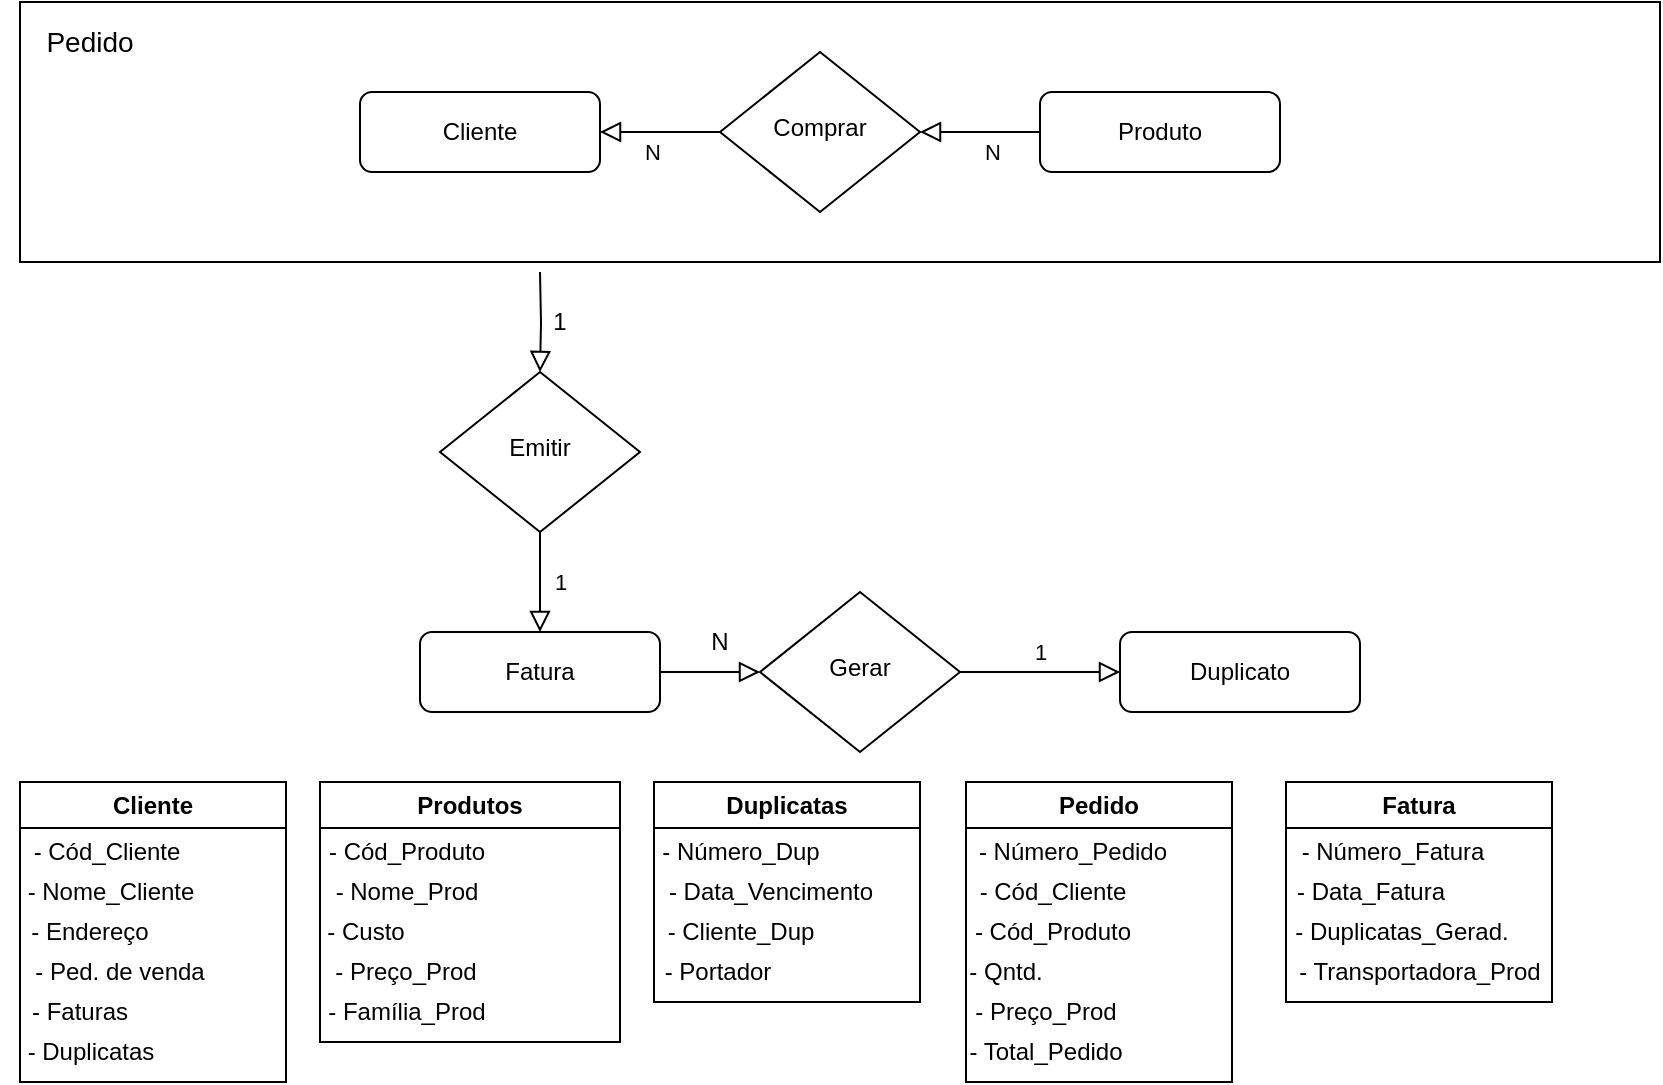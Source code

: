 <mxfile version="22.1.21" type="device">
  <diagram name="Page-1" id="T-2H2aQdHrZzVJMEs0BF">
    <mxGraphModel dx="2261" dy="836" grid="1" gridSize="10" guides="1" tooltips="1" connect="1" arrows="1" fold="1" page="1" pageScale="1" pageWidth="827" pageHeight="1169" math="0" shadow="0">
      <root>
        <mxCell id="0" />
        <mxCell id="1" parent="0" />
        <mxCell id="4Qg2N8t3_j5z-wnxJr81-1" value="" style="rounded=0;whiteSpace=wrap;html=1;" parent="1" vertex="1">
          <mxGeometry x="7" y="10" width="820" height="130" as="geometry" />
        </mxCell>
        <mxCell id="4Qg2N8t3_j5z-wnxJr81-2" value="" style="rounded=0;html=1;jettySize=auto;orthogonalLoop=1;fontSize=11;endArrow=block;endFill=0;endSize=8;strokeWidth=1;shadow=0;labelBackgroundColor=none;edgeStyle=orthogonalEdgeStyle;" parent="1" edge="1">
          <mxGeometry relative="1" as="geometry">
            <mxPoint x="670" y="720" as="targetPoint" />
          </mxGeometry>
        </mxCell>
        <mxCell id="4Qg2N8t3_j5z-wnxJr81-3" value="N" style="rounded=0;html=1;jettySize=auto;orthogonalLoop=1;fontSize=11;endArrow=block;endFill=0;endSize=8;strokeWidth=1;shadow=0;labelBackgroundColor=none;edgeStyle=orthogonalEdgeStyle;" parent="1" source="4Qg2N8t3_j5z-wnxJr81-13" target="4Qg2N8t3_j5z-wnxJr81-8" edge="1">
          <mxGeometry x="-0.2" y="10" relative="1" as="geometry">
            <mxPoint as="offset" />
          </mxGeometry>
        </mxCell>
        <mxCell id="4Qg2N8t3_j5z-wnxJr81-4" value="1" style="edgeStyle=orthogonalEdgeStyle;rounded=0;html=1;jettySize=auto;orthogonalLoop=1;fontSize=11;endArrow=block;endFill=0;endSize=8;strokeWidth=1;shadow=0;labelBackgroundColor=none;exitX=1;exitY=0.5;exitDx=0;exitDy=0;" parent="1" source="4Qg2N8t3_j5z-wnxJr81-12" target="4Qg2N8t3_j5z-wnxJr81-5" edge="1">
          <mxGeometry y="10" relative="1" as="geometry">
            <mxPoint as="offset" />
          </mxGeometry>
        </mxCell>
        <mxCell id="4Qg2N8t3_j5z-wnxJr81-5" value="Duplicato" style="rounded=1;whiteSpace=wrap;html=1;fontSize=12;glass=0;strokeWidth=1;shadow=0;" parent="1" vertex="1">
          <mxGeometry x="557" y="325" width="120" height="40" as="geometry" />
        </mxCell>
        <mxCell id="4Qg2N8t3_j5z-wnxJr81-6" value="N" style="rounded=0;html=1;jettySize=auto;orthogonalLoop=1;fontSize=11;endArrow=block;endFill=0;endSize=8;strokeWidth=1;shadow=0;labelBackgroundColor=none;edgeStyle=orthogonalEdgeStyle;" parent="1" source="4Qg2N8t3_j5z-wnxJr81-8" target="4Qg2N8t3_j5z-wnxJr81-9" edge="1">
          <mxGeometry x="0.143" y="10" relative="1" as="geometry">
            <mxPoint as="offset" />
          </mxGeometry>
        </mxCell>
        <mxCell id="4Qg2N8t3_j5z-wnxJr81-7" value="1" style="edgeStyle=orthogonalEdgeStyle;rounded=0;html=1;jettySize=auto;orthogonalLoop=1;fontSize=11;endArrow=block;endFill=0;endSize=8;strokeWidth=1;shadow=0;labelBackgroundColor=none;" parent="1" source="4Qg2N8t3_j5z-wnxJr81-16" target="4Qg2N8t3_j5z-wnxJr81-10" edge="1">
          <mxGeometry y="10" relative="1" as="geometry">
            <mxPoint as="offset" />
            <mxPoint x="267" y="145" as="sourcePoint" />
          </mxGeometry>
        </mxCell>
        <mxCell id="4Qg2N8t3_j5z-wnxJr81-8" value="Comprar" style="rhombus;whiteSpace=wrap;html=1;shadow=0;fontFamily=Helvetica;fontSize=12;align=center;strokeWidth=1;spacing=6;spacingTop=-4;" parent="1" vertex="1">
          <mxGeometry x="357" y="35" width="100" height="80" as="geometry" />
        </mxCell>
        <mxCell id="4Qg2N8t3_j5z-wnxJr81-9" value="Cliente" style="rounded=1;whiteSpace=wrap;html=1;fontSize=12;glass=0;strokeWidth=1;shadow=0;" parent="1" vertex="1">
          <mxGeometry x="177" y="55" width="120" height="40" as="geometry" />
        </mxCell>
        <mxCell id="4Qg2N8t3_j5z-wnxJr81-10" value="Fatura" style="rounded=1;whiteSpace=wrap;html=1;fontSize=12;glass=0;strokeWidth=1;shadow=0;" parent="1" vertex="1">
          <mxGeometry x="207" y="325" width="120" height="40" as="geometry" />
        </mxCell>
        <mxCell id="4Qg2N8t3_j5z-wnxJr81-11" value="" style="edgeStyle=orthogonalEdgeStyle;rounded=0;html=1;jettySize=auto;orthogonalLoop=1;fontSize=11;endArrow=block;endFill=0;endSize=8;strokeWidth=1;shadow=0;labelBackgroundColor=none;exitX=1;exitY=0.5;exitDx=0;exitDy=0;" parent="1" source="4Qg2N8t3_j5z-wnxJr81-10" target="4Qg2N8t3_j5z-wnxJr81-12" edge="1">
          <mxGeometry y="10" relative="1" as="geometry">
            <mxPoint as="offset" />
            <mxPoint x="337" y="245" as="sourcePoint" />
            <mxPoint x="487" y="245" as="targetPoint" />
          </mxGeometry>
        </mxCell>
        <mxCell id="4Qg2N8t3_j5z-wnxJr81-12" value="Gerar" style="rhombus;whiteSpace=wrap;html=1;shadow=0;fontFamily=Helvetica;fontSize=12;align=center;strokeWidth=1;spacing=6;spacingTop=-4;" parent="1" vertex="1">
          <mxGeometry x="377" y="305" width="100" height="80" as="geometry" />
        </mxCell>
        <mxCell id="4Qg2N8t3_j5z-wnxJr81-13" value="Produto" style="rounded=1;whiteSpace=wrap;html=1;fontSize=12;glass=0;strokeWidth=1;shadow=0;" parent="1" vertex="1">
          <mxGeometry x="517" y="55" width="120" height="40" as="geometry" />
        </mxCell>
        <mxCell id="4Qg2N8t3_j5z-wnxJr81-14" value="&lt;font style=&quot;font-size: 14px;&quot;&gt;Pedido&lt;/font&gt;" style="text;strokeColor=none;align=center;fillColor=none;html=1;verticalAlign=middle;whiteSpace=wrap;rounded=0;" parent="1" vertex="1">
          <mxGeometry x="7" y="15" width="70" height="30" as="geometry" />
        </mxCell>
        <mxCell id="4Qg2N8t3_j5z-wnxJr81-15" value="" style="edgeStyle=orthogonalEdgeStyle;rounded=0;html=1;jettySize=auto;orthogonalLoop=1;fontSize=11;endArrow=block;endFill=0;endSize=8;strokeWidth=1;shadow=0;labelBackgroundColor=none;" parent="1" target="4Qg2N8t3_j5z-wnxJr81-16" edge="1">
          <mxGeometry y="10" relative="1" as="geometry">
            <mxPoint as="offset" />
            <mxPoint x="267" y="145" as="sourcePoint" />
            <mxPoint x="267" y="275" as="targetPoint" />
          </mxGeometry>
        </mxCell>
        <mxCell id="4Qg2N8t3_j5z-wnxJr81-16" value="Emitir" style="rhombus;whiteSpace=wrap;html=1;shadow=0;fontFamily=Helvetica;fontSize=12;align=center;strokeWidth=1;spacing=6;spacingTop=-4;" parent="1" vertex="1">
          <mxGeometry x="217" y="195" width="100" height="80" as="geometry" />
        </mxCell>
        <mxCell id="4Qg2N8t3_j5z-wnxJr81-17" value="N" style="text;strokeColor=none;align=center;fillColor=none;html=1;verticalAlign=middle;whiteSpace=wrap;rounded=0;" parent="1" vertex="1">
          <mxGeometry x="327" y="315" width="60" height="30" as="geometry" />
        </mxCell>
        <mxCell id="4Qg2N8t3_j5z-wnxJr81-18" value="1" style="text;strokeColor=none;align=center;fillColor=none;html=1;verticalAlign=middle;whiteSpace=wrap;rounded=0;" parent="1" vertex="1">
          <mxGeometry x="247" y="155" width="60" height="30" as="geometry" />
        </mxCell>
        <mxCell id="4Qg2N8t3_j5z-wnxJr81-19" value="Cliente" style="swimlane;whiteSpace=wrap;html=1;" parent="1" vertex="1">
          <mxGeometry x="7" y="400" width="133" height="150" as="geometry">
            <mxRectangle x="7" y="400" width="140" height="30" as="alternateBounds" />
          </mxGeometry>
        </mxCell>
        <mxCell id="4Qg2N8t3_j5z-wnxJr81-20" value="- Cód_Cliente" style="text;html=1;align=center;verticalAlign=middle;resizable=0;points=[];autosize=1;strokeColor=none;fillColor=none;" parent="4Qg2N8t3_j5z-wnxJr81-19" vertex="1">
          <mxGeometry x="-7" y="20" width="100" height="30" as="geometry" />
        </mxCell>
        <mxCell id="4Qg2N8t3_j5z-wnxJr81-21" value="- Nome_Cliente" style="text;html=1;align=center;verticalAlign=middle;resizable=0;points=[];autosize=1;strokeColor=none;fillColor=none;" parent="4Qg2N8t3_j5z-wnxJr81-19" vertex="1">
          <mxGeometry x="-10" y="40" width="110" height="30" as="geometry" />
        </mxCell>
        <mxCell id="4Qg2N8t3_j5z-wnxJr81-22" value="- Endereço" style="text;strokeColor=none;align=center;fillColor=none;html=1;verticalAlign=middle;whiteSpace=wrap;rounded=0;" parent="4Qg2N8t3_j5z-wnxJr81-19" vertex="1">
          <mxGeometry y="60" width="70" height="30" as="geometry" />
        </mxCell>
        <mxCell id="4Qg2N8t3_j5z-wnxJr81-23" value="- Ped. de venda" style="text;strokeColor=none;align=center;fillColor=none;html=1;verticalAlign=middle;whiteSpace=wrap;rounded=0;" parent="4Qg2N8t3_j5z-wnxJr81-19" vertex="1">
          <mxGeometry y="80" width="100" height="30" as="geometry" />
        </mxCell>
        <mxCell id="4Qg2N8t3_j5z-wnxJr81-24" value="- Faturas" style="text;strokeColor=none;align=center;fillColor=none;html=1;verticalAlign=middle;whiteSpace=wrap;rounded=0;" parent="4Qg2N8t3_j5z-wnxJr81-19" vertex="1">
          <mxGeometry y="100" width="60" height="30" as="geometry" />
        </mxCell>
        <mxCell id="4Qg2N8t3_j5z-wnxJr81-25" value="- Duplicatas" style="text;strokeColor=none;align=center;fillColor=none;html=1;verticalAlign=middle;whiteSpace=wrap;rounded=0;" parent="4Qg2N8t3_j5z-wnxJr81-19" vertex="1">
          <mxGeometry x="-7" y="120" width="85" height="30" as="geometry" />
        </mxCell>
        <mxCell id="4Qg2N8t3_j5z-wnxJr81-26" value="Produtos" style="swimlane;whiteSpace=wrap;html=1;" parent="1" vertex="1">
          <mxGeometry x="157" y="400" width="150" height="130" as="geometry">
            <mxRectangle x="7" y="400" width="140" height="30" as="alternateBounds" />
          </mxGeometry>
        </mxCell>
        <mxCell id="4Qg2N8t3_j5z-wnxJr81-27" value="- Cód_Produto" style="text;html=1;align=center;verticalAlign=middle;resizable=0;points=[];autosize=1;strokeColor=none;fillColor=none;" parent="4Qg2N8t3_j5z-wnxJr81-26" vertex="1">
          <mxGeometry x="-7" y="20" width="100" height="30" as="geometry" />
        </mxCell>
        <mxCell id="4Qg2N8t3_j5z-wnxJr81-28" value="- Nome_Prod" style="text;html=1;align=center;verticalAlign=middle;resizable=0;points=[];autosize=1;strokeColor=none;fillColor=none;" parent="4Qg2N8t3_j5z-wnxJr81-26" vertex="1">
          <mxGeometry x="-2" y="40" width="90" height="30" as="geometry" />
        </mxCell>
        <mxCell id="4Qg2N8t3_j5z-wnxJr81-29" value="- Custo" style="text;strokeColor=none;align=center;fillColor=none;html=1;verticalAlign=middle;whiteSpace=wrap;rounded=0;" parent="4Qg2N8t3_j5z-wnxJr81-26" vertex="1">
          <mxGeometry x="-2" y="60" width="50" height="30" as="geometry" />
        </mxCell>
        <mxCell id="4Qg2N8t3_j5z-wnxJr81-30" value="- Preço_Prod" style="text;strokeColor=none;align=center;fillColor=none;html=1;verticalAlign=middle;whiteSpace=wrap;rounded=0;" parent="4Qg2N8t3_j5z-wnxJr81-26" vertex="1">
          <mxGeometry x="-7" y="80" width="100" height="30" as="geometry" />
        </mxCell>
        <mxCell id="4Qg2N8t3_j5z-wnxJr81-31" value="- Família_Prod" style="text;strokeColor=none;align=center;fillColor=none;html=1;verticalAlign=middle;whiteSpace=wrap;rounded=0;" parent="4Qg2N8t3_j5z-wnxJr81-26" vertex="1">
          <mxGeometry x="-17.25" y="100" width="120.5" height="30" as="geometry" />
        </mxCell>
        <mxCell id="4Qg2N8t3_j5z-wnxJr81-32" value="Duplicatas" style="swimlane;whiteSpace=wrap;html=1;" parent="1" vertex="1">
          <mxGeometry x="324" y="400" width="133" height="110" as="geometry">
            <mxRectangle x="7" y="400" width="140" height="30" as="alternateBounds" />
          </mxGeometry>
        </mxCell>
        <mxCell id="4Qg2N8t3_j5z-wnxJr81-33" value="- Número_Dup" style="text;html=1;align=center;verticalAlign=middle;resizable=0;points=[];autosize=1;strokeColor=none;fillColor=none;" parent="4Qg2N8t3_j5z-wnxJr81-32" vertex="1">
          <mxGeometry x="-7" y="20" width="100" height="30" as="geometry" />
        </mxCell>
        <mxCell id="4Qg2N8t3_j5z-wnxJr81-34" value="- Data_Vencimento" style="text;html=1;align=center;verticalAlign=middle;resizable=0;points=[];autosize=1;strokeColor=none;fillColor=none;" parent="4Qg2N8t3_j5z-wnxJr81-32" vertex="1">
          <mxGeometry x="-7" y="40" width="130" height="30" as="geometry" />
        </mxCell>
        <mxCell id="4Qg2N8t3_j5z-wnxJr81-35" value="- Cliente_Dup" style="text;strokeColor=none;align=center;fillColor=none;html=1;verticalAlign=middle;whiteSpace=wrap;rounded=0;" parent="4Qg2N8t3_j5z-wnxJr81-32" vertex="1">
          <mxGeometry x="4.5" y="60" width="77" height="30" as="geometry" />
        </mxCell>
        <mxCell id="4Qg2N8t3_j5z-wnxJr81-36" value="- Portador" style="text;strokeColor=none;align=center;fillColor=none;html=1;verticalAlign=middle;whiteSpace=wrap;rounded=0;" parent="4Qg2N8t3_j5z-wnxJr81-32" vertex="1">
          <mxGeometry x="-18.5" y="80" width="100" height="30" as="geometry" />
        </mxCell>
        <mxCell id="5phbMgIhQSoRVrVGvoqH-15" value="Pedido" style="swimlane;whiteSpace=wrap;html=1;" parent="1" vertex="1">
          <mxGeometry x="480" y="400" width="133" height="150" as="geometry">
            <mxRectangle x="7" y="400" width="140" height="30" as="alternateBounds" />
          </mxGeometry>
        </mxCell>
        <mxCell id="5phbMgIhQSoRVrVGvoqH-16" value="- Número_Pedido" style="text;html=1;align=center;verticalAlign=middle;resizable=0;points=[];autosize=1;strokeColor=none;fillColor=none;" parent="5phbMgIhQSoRVrVGvoqH-15" vertex="1">
          <mxGeometry x="-7" y="20" width="120" height="30" as="geometry" />
        </mxCell>
        <mxCell id="5phbMgIhQSoRVrVGvoqH-17" value="- Cód_Cliente" style="text;html=1;align=center;verticalAlign=middle;resizable=0;points=[];autosize=1;strokeColor=none;fillColor=none;" parent="5phbMgIhQSoRVrVGvoqH-15" vertex="1">
          <mxGeometry x="-7" y="40" width="100" height="30" as="geometry" />
        </mxCell>
        <mxCell id="5phbMgIhQSoRVrVGvoqH-18" value="- Cód_Produto" style="text;strokeColor=none;align=center;fillColor=none;html=1;verticalAlign=middle;whiteSpace=wrap;rounded=0;" parent="5phbMgIhQSoRVrVGvoqH-15" vertex="1">
          <mxGeometry x="-5.5" y="60" width="97" height="30" as="geometry" />
        </mxCell>
        <mxCell id="5phbMgIhQSoRVrVGvoqH-19" value="- Qntd." style="text;strokeColor=none;align=center;fillColor=none;html=1;verticalAlign=middle;whiteSpace=wrap;rounded=0;" parent="5phbMgIhQSoRVrVGvoqH-15" vertex="1">
          <mxGeometry x="-30" y="80" width="100" height="30" as="geometry" />
        </mxCell>
        <mxCell id="5phbMgIhQSoRVrVGvoqH-23" value="- Preço_Prod" style="text;strokeColor=none;align=center;fillColor=none;html=1;verticalAlign=middle;whiteSpace=wrap;rounded=0;" parent="5phbMgIhQSoRVrVGvoqH-15" vertex="1">
          <mxGeometry y="100" width="80" height="30" as="geometry" />
        </mxCell>
        <mxCell id="5phbMgIhQSoRVrVGvoqH-24" value="- Total_Pedido" style="text;strokeColor=none;align=center;fillColor=none;html=1;verticalAlign=middle;whiteSpace=wrap;rounded=0;" parent="5phbMgIhQSoRVrVGvoqH-15" vertex="1">
          <mxGeometry x="-5.5" y="120" width="90" height="30" as="geometry" />
        </mxCell>
        <mxCell id="5phbMgIhQSoRVrVGvoqH-25" value="Fatura" style="swimlane;whiteSpace=wrap;html=1;" parent="1" vertex="1">
          <mxGeometry x="640" y="400" width="133" height="110" as="geometry">
            <mxRectangle x="7" y="400" width="140" height="30" as="alternateBounds" />
          </mxGeometry>
        </mxCell>
        <mxCell id="5phbMgIhQSoRVrVGvoqH-26" value="- Número_Fatura" style="text;html=1;align=center;verticalAlign=middle;resizable=0;points=[];autosize=1;strokeColor=none;fillColor=none;" parent="5phbMgIhQSoRVrVGvoqH-25" vertex="1">
          <mxGeometry x="-2" y="20" width="110" height="30" as="geometry" />
        </mxCell>
        <mxCell id="5phbMgIhQSoRVrVGvoqH-29" value="- Transportadora_Prod" style="text;strokeColor=none;align=center;fillColor=none;html=1;verticalAlign=middle;whiteSpace=wrap;rounded=0;" parent="5phbMgIhQSoRVrVGvoqH-25" vertex="1">
          <mxGeometry x="-8.5" y="80" width="150" height="30" as="geometry" />
        </mxCell>
        <mxCell id="5phbMgIhQSoRVrVGvoqH-31" value="- Duplicatas_Gerad." style="text;strokeColor=none;align=center;fillColor=none;html=1;verticalAlign=middle;whiteSpace=wrap;rounded=0;" parent="5phbMgIhQSoRVrVGvoqH-25" vertex="1">
          <mxGeometry x="0.25" y="60" width="115.5" height="30" as="geometry" />
        </mxCell>
        <mxCell id="5phbMgIhQSoRVrVGvoqH-32" value="- Data_Fatura" style="text;html=1;align=center;verticalAlign=middle;resizable=0;points=[];autosize=1;strokeColor=none;fillColor=none;" parent="5phbMgIhQSoRVrVGvoqH-25" vertex="1">
          <mxGeometry x="-8.5" y="40" width="100" height="30" as="geometry" />
        </mxCell>
      </root>
    </mxGraphModel>
  </diagram>
</mxfile>
